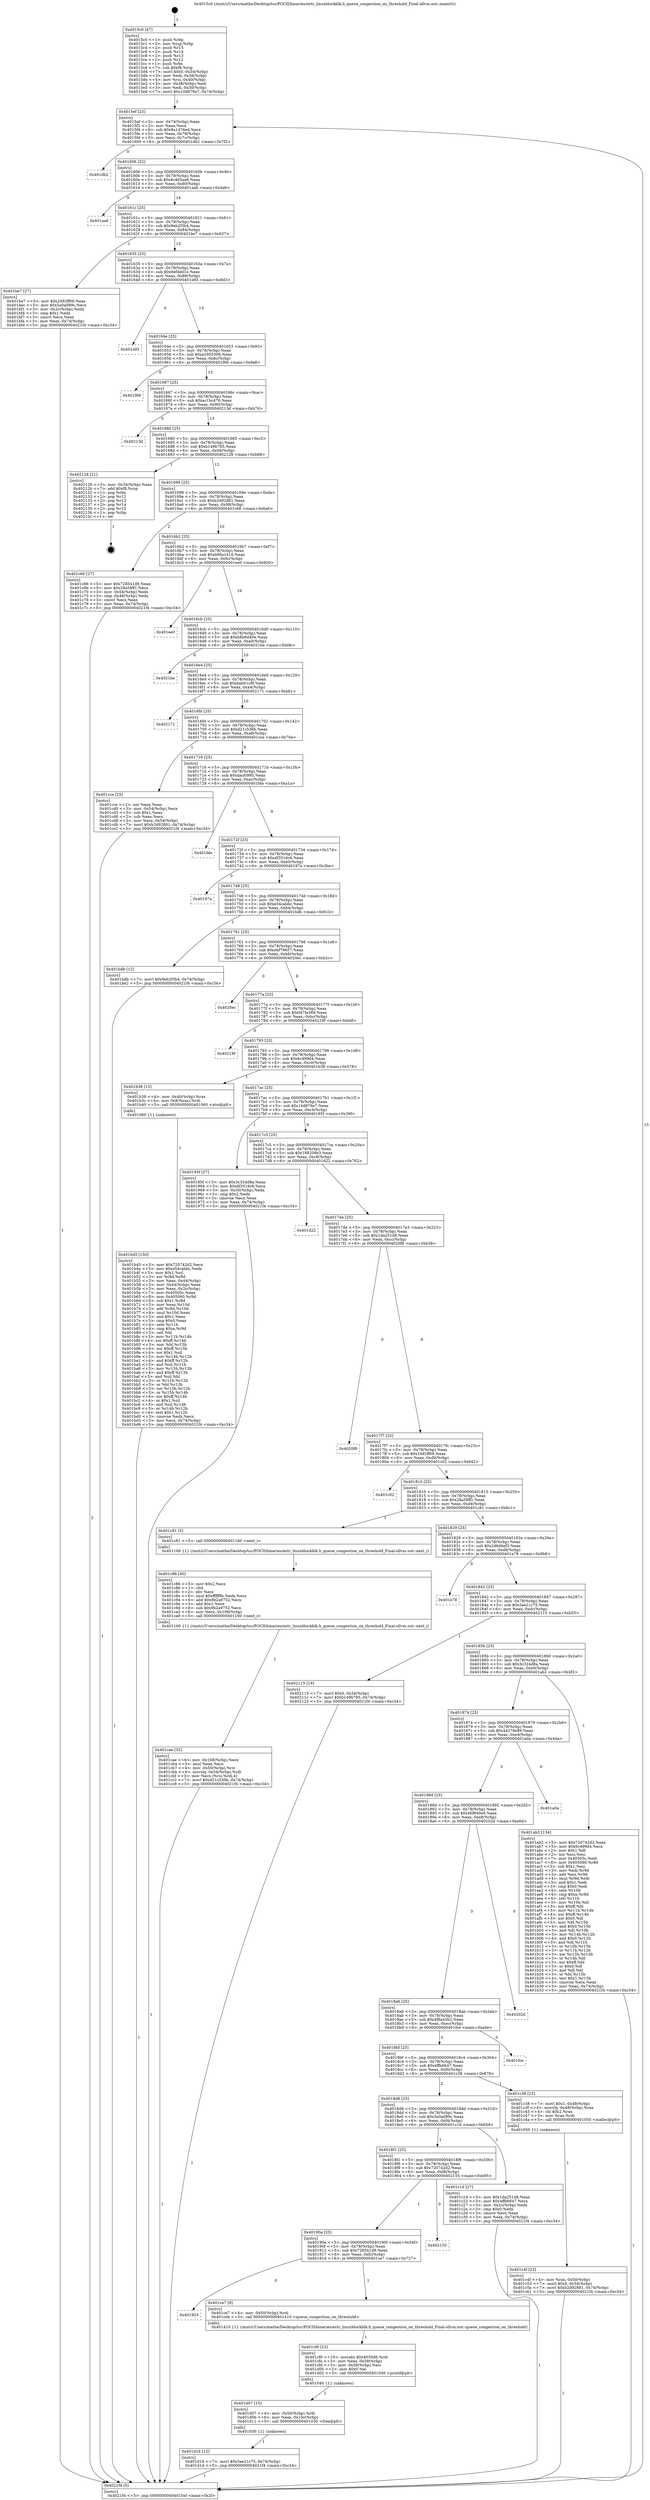 digraph "0x4015c0" {
  label = "0x4015c0 (/mnt/c/Users/mathe/Desktop/tcc/POCII/binaries/extr_linuxblockblk.h_queue_congestion_on_threshold_Final-ollvm.out::main(0))"
  labelloc = "t"
  node[shape=record]

  Entry [label="",width=0.3,height=0.3,shape=circle,fillcolor=black,style=filled]
  "0x4015ef" [label="{
     0x4015ef [23]\l
     | [instrs]\l
     &nbsp;&nbsp;0x4015ef \<+3\>: mov -0x74(%rbp),%eax\l
     &nbsp;&nbsp;0x4015f2 \<+2\>: mov %eax,%ecx\l
     &nbsp;&nbsp;0x4015f4 \<+6\>: sub $0x8a1476ed,%ecx\l
     &nbsp;&nbsp;0x4015fa \<+3\>: mov %eax,-0x78(%rbp)\l
     &nbsp;&nbsp;0x4015fd \<+3\>: mov %ecx,-0x7c(%rbp)\l
     &nbsp;&nbsp;0x401600 \<+6\>: je 0000000000401db2 \<main+0x7f2\>\l
  }"]
  "0x401db2" [label="{
     0x401db2\l
  }", style=dashed]
  "0x401606" [label="{
     0x401606 [22]\l
     | [instrs]\l
     &nbsp;&nbsp;0x401606 \<+5\>: jmp 000000000040160b \<main+0x4b\>\l
     &nbsp;&nbsp;0x40160b \<+3\>: mov -0x78(%rbp),%eax\l
     &nbsp;&nbsp;0x40160e \<+5\>: sub $0x8c465ae8,%eax\l
     &nbsp;&nbsp;0x401613 \<+3\>: mov %eax,-0x80(%rbp)\l
     &nbsp;&nbsp;0x401616 \<+6\>: je 0000000000401aa6 \<main+0x4e6\>\l
  }"]
  Exit [label="",width=0.3,height=0.3,shape=circle,fillcolor=black,style=filled,peripheries=2]
  "0x401aa6" [label="{
     0x401aa6\l
  }", style=dashed]
  "0x40161c" [label="{
     0x40161c [25]\l
     | [instrs]\l
     &nbsp;&nbsp;0x40161c \<+5\>: jmp 0000000000401621 \<main+0x61\>\l
     &nbsp;&nbsp;0x401621 \<+3\>: mov -0x78(%rbp),%eax\l
     &nbsp;&nbsp;0x401624 \<+5\>: sub $0x9eb2f3b4,%eax\l
     &nbsp;&nbsp;0x401629 \<+6\>: mov %eax,-0x84(%rbp)\l
     &nbsp;&nbsp;0x40162f \<+6\>: je 0000000000401be7 \<main+0x627\>\l
  }"]
  "0x401d16" [label="{
     0x401d16 [12]\l
     | [instrs]\l
     &nbsp;&nbsp;0x401d16 \<+7\>: movl $0x3ae21c75,-0x74(%rbp)\l
     &nbsp;&nbsp;0x401d1d \<+5\>: jmp 00000000004021f4 \<main+0xc34\>\l
  }"]
  "0x401be7" [label="{
     0x401be7 [27]\l
     | [instrs]\l
     &nbsp;&nbsp;0x401be7 \<+5\>: mov $0x2492ff09,%eax\l
     &nbsp;&nbsp;0x401bec \<+5\>: mov $0x5a0a089c,%ecx\l
     &nbsp;&nbsp;0x401bf1 \<+3\>: mov -0x2c(%rbp),%edx\l
     &nbsp;&nbsp;0x401bf4 \<+3\>: cmp $0x1,%edx\l
     &nbsp;&nbsp;0x401bf7 \<+3\>: cmovl %ecx,%eax\l
     &nbsp;&nbsp;0x401bfa \<+3\>: mov %eax,-0x74(%rbp)\l
     &nbsp;&nbsp;0x401bfd \<+5\>: jmp 00000000004021f4 \<main+0xc34\>\l
  }"]
  "0x401635" [label="{
     0x401635 [25]\l
     | [instrs]\l
     &nbsp;&nbsp;0x401635 \<+5\>: jmp 000000000040163a \<main+0x7a\>\l
     &nbsp;&nbsp;0x40163a \<+3\>: mov -0x78(%rbp),%eax\l
     &nbsp;&nbsp;0x40163d \<+5\>: sub $0x9ef4dd1e,%eax\l
     &nbsp;&nbsp;0x401642 \<+6\>: mov %eax,-0x88(%rbp)\l
     &nbsp;&nbsp;0x401648 \<+6\>: je 0000000000401e93 \<main+0x8d3\>\l
  }"]
  "0x401d07" [label="{
     0x401d07 [15]\l
     | [instrs]\l
     &nbsp;&nbsp;0x401d07 \<+4\>: mov -0x50(%rbp),%rdi\l
     &nbsp;&nbsp;0x401d0b \<+6\>: mov %eax,-0x10c(%rbp)\l
     &nbsp;&nbsp;0x401d11 \<+5\>: call 0000000000401030 \<free@plt\>\l
     | [calls]\l
     &nbsp;&nbsp;0x401030 \{1\} (unknown)\l
  }"]
  "0x401e93" [label="{
     0x401e93\l
  }", style=dashed]
  "0x40164e" [label="{
     0x40164e [25]\l
     | [instrs]\l
     &nbsp;&nbsp;0x40164e \<+5\>: jmp 0000000000401653 \<main+0x93\>\l
     &nbsp;&nbsp;0x401653 \<+3\>: mov -0x78(%rbp),%eax\l
     &nbsp;&nbsp;0x401656 \<+5\>: sub $0xa2955306,%eax\l
     &nbsp;&nbsp;0x40165b \<+6\>: mov %eax,-0x8c(%rbp)\l
     &nbsp;&nbsp;0x401661 \<+6\>: je 0000000000401f66 \<main+0x9a6\>\l
  }"]
  "0x401cf0" [label="{
     0x401cf0 [23]\l
     | [instrs]\l
     &nbsp;&nbsp;0x401cf0 \<+10\>: movabs $0x4030d6,%rdi\l
     &nbsp;&nbsp;0x401cfa \<+3\>: mov %eax,-0x58(%rbp)\l
     &nbsp;&nbsp;0x401cfd \<+3\>: mov -0x58(%rbp),%esi\l
     &nbsp;&nbsp;0x401d00 \<+2\>: mov $0x0,%al\l
     &nbsp;&nbsp;0x401d02 \<+5\>: call 0000000000401040 \<printf@plt\>\l
     | [calls]\l
     &nbsp;&nbsp;0x401040 \{1\} (unknown)\l
  }"]
  "0x401f66" [label="{
     0x401f66\l
  }", style=dashed]
  "0x401667" [label="{
     0x401667 [25]\l
     | [instrs]\l
     &nbsp;&nbsp;0x401667 \<+5\>: jmp 000000000040166c \<main+0xac\>\l
     &nbsp;&nbsp;0x40166c \<+3\>: mov -0x78(%rbp),%eax\l
     &nbsp;&nbsp;0x40166f \<+5\>: sub $0xac1bc476,%eax\l
     &nbsp;&nbsp;0x401674 \<+6\>: mov %eax,-0x90(%rbp)\l
     &nbsp;&nbsp;0x40167a \<+6\>: je 000000000040213d \<main+0xb7d\>\l
  }"]
  "0x401923" [label="{
     0x401923\l
  }", style=dashed]
  "0x40213d" [label="{
     0x40213d\l
  }", style=dashed]
  "0x401680" [label="{
     0x401680 [25]\l
     | [instrs]\l
     &nbsp;&nbsp;0x401680 \<+5\>: jmp 0000000000401685 \<main+0xc5\>\l
     &nbsp;&nbsp;0x401685 \<+3\>: mov -0x78(%rbp),%eax\l
     &nbsp;&nbsp;0x401688 \<+5\>: sub $0xb149b785,%eax\l
     &nbsp;&nbsp;0x40168d \<+6\>: mov %eax,-0x94(%rbp)\l
     &nbsp;&nbsp;0x401693 \<+6\>: je 0000000000402128 \<main+0xb68\>\l
  }"]
  "0x401ce7" [label="{
     0x401ce7 [9]\l
     | [instrs]\l
     &nbsp;&nbsp;0x401ce7 \<+4\>: mov -0x50(%rbp),%rdi\l
     &nbsp;&nbsp;0x401ceb \<+5\>: call 0000000000401410 \<queue_congestion_on_threshold\>\l
     | [calls]\l
     &nbsp;&nbsp;0x401410 \{1\} (/mnt/c/Users/mathe/Desktop/tcc/POCII/binaries/extr_linuxblockblk.h_queue_congestion_on_threshold_Final-ollvm.out::queue_congestion_on_threshold)\l
  }"]
  "0x402128" [label="{
     0x402128 [21]\l
     | [instrs]\l
     &nbsp;&nbsp;0x402128 \<+3\>: mov -0x34(%rbp),%eax\l
     &nbsp;&nbsp;0x40212b \<+7\>: add $0xf8,%rsp\l
     &nbsp;&nbsp;0x402132 \<+1\>: pop %rbx\l
     &nbsp;&nbsp;0x402133 \<+2\>: pop %r12\l
     &nbsp;&nbsp;0x402135 \<+2\>: pop %r13\l
     &nbsp;&nbsp;0x402137 \<+2\>: pop %r14\l
     &nbsp;&nbsp;0x402139 \<+2\>: pop %r15\l
     &nbsp;&nbsp;0x40213b \<+1\>: pop %rbp\l
     &nbsp;&nbsp;0x40213c \<+1\>: ret\l
  }"]
  "0x401699" [label="{
     0x401699 [25]\l
     | [instrs]\l
     &nbsp;&nbsp;0x401699 \<+5\>: jmp 000000000040169e \<main+0xde\>\l
     &nbsp;&nbsp;0x40169e \<+3\>: mov -0x78(%rbp),%eax\l
     &nbsp;&nbsp;0x4016a1 \<+5\>: sub $0xb2d92881,%eax\l
     &nbsp;&nbsp;0x4016a6 \<+6\>: mov %eax,-0x98(%rbp)\l
     &nbsp;&nbsp;0x4016ac \<+6\>: je 0000000000401c66 \<main+0x6a6\>\l
  }"]
  "0x40190a" [label="{
     0x40190a [25]\l
     | [instrs]\l
     &nbsp;&nbsp;0x40190a \<+5\>: jmp 000000000040190f \<main+0x34f\>\l
     &nbsp;&nbsp;0x40190f \<+3\>: mov -0x78(%rbp),%eax\l
     &nbsp;&nbsp;0x401912 \<+5\>: sub $0x728541d9,%eax\l
     &nbsp;&nbsp;0x401917 \<+6\>: mov %eax,-0xfc(%rbp)\l
     &nbsp;&nbsp;0x40191d \<+6\>: je 0000000000401ce7 \<main+0x727\>\l
  }"]
  "0x401c66" [label="{
     0x401c66 [27]\l
     | [instrs]\l
     &nbsp;&nbsp;0x401c66 \<+5\>: mov $0x728541d9,%eax\l
     &nbsp;&nbsp;0x401c6b \<+5\>: mov $0x28a58ff1,%ecx\l
     &nbsp;&nbsp;0x401c70 \<+3\>: mov -0x54(%rbp),%edx\l
     &nbsp;&nbsp;0x401c73 \<+3\>: cmp -0x48(%rbp),%edx\l
     &nbsp;&nbsp;0x401c76 \<+3\>: cmovl %ecx,%eax\l
     &nbsp;&nbsp;0x401c79 \<+3\>: mov %eax,-0x74(%rbp)\l
     &nbsp;&nbsp;0x401c7c \<+5\>: jmp 00000000004021f4 \<main+0xc34\>\l
  }"]
  "0x4016b2" [label="{
     0x4016b2 [25]\l
     | [instrs]\l
     &nbsp;&nbsp;0x4016b2 \<+5\>: jmp 00000000004016b7 \<main+0xf7\>\l
     &nbsp;&nbsp;0x4016b7 \<+3\>: mov -0x78(%rbp),%eax\l
     &nbsp;&nbsp;0x4016ba \<+5\>: sub $0xb89a1416,%eax\l
     &nbsp;&nbsp;0x4016bf \<+6\>: mov %eax,-0x9c(%rbp)\l
     &nbsp;&nbsp;0x4016c5 \<+6\>: je 0000000000401ee0 \<main+0x920\>\l
  }"]
  "0x402155" [label="{
     0x402155\l
  }", style=dashed]
  "0x401ee0" [label="{
     0x401ee0\l
  }", style=dashed]
  "0x4016cb" [label="{
     0x4016cb [25]\l
     | [instrs]\l
     &nbsp;&nbsp;0x4016cb \<+5\>: jmp 00000000004016d0 \<main+0x110\>\l
     &nbsp;&nbsp;0x4016d0 \<+3\>: mov -0x78(%rbp),%eax\l
     &nbsp;&nbsp;0x4016d3 \<+5\>: sub $0xb8b6d40e,%eax\l
     &nbsp;&nbsp;0x4016d8 \<+6\>: mov %eax,-0xa0(%rbp)\l
     &nbsp;&nbsp;0x4016de \<+6\>: je 00000000004021be \<main+0xbfe\>\l
  }"]
  "0x401cae" [label="{
     0x401cae [32]\l
     | [instrs]\l
     &nbsp;&nbsp;0x401cae \<+6\>: mov -0x108(%rbp),%ecx\l
     &nbsp;&nbsp;0x401cb4 \<+3\>: imul %eax,%ecx\l
     &nbsp;&nbsp;0x401cb7 \<+4\>: mov -0x50(%rbp),%rsi\l
     &nbsp;&nbsp;0x401cbb \<+4\>: movslq -0x54(%rbp),%rdi\l
     &nbsp;&nbsp;0x401cbf \<+3\>: mov %ecx,(%rsi,%rdi,4)\l
     &nbsp;&nbsp;0x401cc2 \<+7\>: movl $0xd21c536b,-0x74(%rbp)\l
     &nbsp;&nbsp;0x401cc9 \<+5\>: jmp 00000000004021f4 \<main+0xc34\>\l
  }"]
  "0x4021be" [label="{
     0x4021be\l
  }", style=dashed]
  "0x4016e4" [label="{
     0x4016e4 [25]\l
     | [instrs]\l
     &nbsp;&nbsp;0x4016e4 \<+5\>: jmp 00000000004016e9 \<main+0x129\>\l
     &nbsp;&nbsp;0x4016e9 \<+3\>: mov -0x78(%rbp),%eax\l
     &nbsp;&nbsp;0x4016ec \<+5\>: sub $0xbab01c9f,%eax\l
     &nbsp;&nbsp;0x4016f1 \<+6\>: mov %eax,-0xa4(%rbp)\l
     &nbsp;&nbsp;0x4016f7 \<+6\>: je 0000000000402171 \<main+0xbb1\>\l
  }"]
  "0x401c86" [label="{
     0x401c86 [40]\l
     | [instrs]\l
     &nbsp;&nbsp;0x401c86 \<+5\>: mov $0x2,%ecx\l
     &nbsp;&nbsp;0x401c8b \<+1\>: cltd\l
     &nbsp;&nbsp;0x401c8c \<+2\>: idiv %ecx\l
     &nbsp;&nbsp;0x401c8e \<+6\>: imul $0xfffffffe,%edx,%ecx\l
     &nbsp;&nbsp;0x401c94 \<+6\>: add $0x9b2a9752,%ecx\l
     &nbsp;&nbsp;0x401c9a \<+3\>: add $0x1,%ecx\l
     &nbsp;&nbsp;0x401c9d \<+6\>: sub $0x9b2a9752,%ecx\l
     &nbsp;&nbsp;0x401ca3 \<+6\>: mov %ecx,-0x108(%rbp)\l
     &nbsp;&nbsp;0x401ca9 \<+5\>: call 0000000000401160 \<next_i\>\l
     | [calls]\l
     &nbsp;&nbsp;0x401160 \{1\} (/mnt/c/Users/mathe/Desktop/tcc/POCII/binaries/extr_linuxblockblk.h_queue_congestion_on_threshold_Final-ollvm.out::next_i)\l
  }"]
  "0x402171" [label="{
     0x402171\l
  }", style=dashed]
  "0x4016fd" [label="{
     0x4016fd [25]\l
     | [instrs]\l
     &nbsp;&nbsp;0x4016fd \<+5\>: jmp 0000000000401702 \<main+0x142\>\l
     &nbsp;&nbsp;0x401702 \<+3\>: mov -0x78(%rbp),%eax\l
     &nbsp;&nbsp;0x401705 \<+5\>: sub $0xd21c536b,%eax\l
     &nbsp;&nbsp;0x40170a \<+6\>: mov %eax,-0xa8(%rbp)\l
     &nbsp;&nbsp;0x401710 \<+6\>: je 0000000000401cce \<main+0x70e\>\l
  }"]
  "0x401c4f" [label="{
     0x401c4f [23]\l
     | [instrs]\l
     &nbsp;&nbsp;0x401c4f \<+4\>: mov %rax,-0x50(%rbp)\l
     &nbsp;&nbsp;0x401c53 \<+7\>: movl $0x0,-0x54(%rbp)\l
     &nbsp;&nbsp;0x401c5a \<+7\>: movl $0xb2d92881,-0x74(%rbp)\l
     &nbsp;&nbsp;0x401c61 \<+5\>: jmp 00000000004021f4 \<main+0xc34\>\l
  }"]
  "0x401cce" [label="{
     0x401cce [25]\l
     | [instrs]\l
     &nbsp;&nbsp;0x401cce \<+2\>: xor %eax,%eax\l
     &nbsp;&nbsp;0x401cd0 \<+3\>: mov -0x54(%rbp),%ecx\l
     &nbsp;&nbsp;0x401cd3 \<+3\>: sub $0x1,%eax\l
     &nbsp;&nbsp;0x401cd6 \<+2\>: sub %eax,%ecx\l
     &nbsp;&nbsp;0x401cd8 \<+3\>: mov %ecx,-0x54(%rbp)\l
     &nbsp;&nbsp;0x401cdb \<+7\>: movl $0xb2d92881,-0x74(%rbp)\l
     &nbsp;&nbsp;0x401ce2 \<+5\>: jmp 00000000004021f4 \<main+0xc34\>\l
  }"]
  "0x401716" [label="{
     0x401716 [25]\l
     | [instrs]\l
     &nbsp;&nbsp;0x401716 \<+5\>: jmp 000000000040171b \<main+0x15b\>\l
     &nbsp;&nbsp;0x40171b \<+3\>: mov -0x78(%rbp),%eax\l
     &nbsp;&nbsp;0x40171e \<+5\>: sub $0xdacfc995,%eax\l
     &nbsp;&nbsp;0x401723 \<+6\>: mov %eax,-0xac(%rbp)\l
     &nbsp;&nbsp;0x401729 \<+6\>: je 0000000000401fda \<main+0xa1a\>\l
  }"]
  "0x4018f1" [label="{
     0x4018f1 [25]\l
     | [instrs]\l
     &nbsp;&nbsp;0x4018f1 \<+5\>: jmp 00000000004018f6 \<main+0x336\>\l
     &nbsp;&nbsp;0x4018f6 \<+3\>: mov -0x78(%rbp),%eax\l
     &nbsp;&nbsp;0x4018f9 \<+5\>: sub $0x720742d2,%eax\l
     &nbsp;&nbsp;0x4018fe \<+6\>: mov %eax,-0xf8(%rbp)\l
     &nbsp;&nbsp;0x401904 \<+6\>: je 0000000000402155 \<main+0xb95\>\l
  }"]
  "0x401fda" [label="{
     0x401fda\l
  }", style=dashed]
  "0x40172f" [label="{
     0x40172f [25]\l
     | [instrs]\l
     &nbsp;&nbsp;0x40172f \<+5\>: jmp 0000000000401734 \<main+0x174\>\l
     &nbsp;&nbsp;0x401734 \<+3\>: mov -0x78(%rbp),%eax\l
     &nbsp;&nbsp;0x401737 \<+5\>: sub $0xdf3516c6,%eax\l
     &nbsp;&nbsp;0x40173c \<+6\>: mov %eax,-0xb0(%rbp)\l
     &nbsp;&nbsp;0x401742 \<+6\>: je 000000000040197a \<main+0x3ba\>\l
  }"]
  "0x401c1d" [label="{
     0x401c1d [27]\l
     | [instrs]\l
     &nbsp;&nbsp;0x401c1d \<+5\>: mov $0x1da251d8,%eax\l
     &nbsp;&nbsp;0x401c22 \<+5\>: mov $0x4ffb6647,%ecx\l
     &nbsp;&nbsp;0x401c27 \<+3\>: mov -0x2c(%rbp),%edx\l
     &nbsp;&nbsp;0x401c2a \<+3\>: cmp $0x0,%edx\l
     &nbsp;&nbsp;0x401c2d \<+3\>: cmove %ecx,%eax\l
     &nbsp;&nbsp;0x401c30 \<+3\>: mov %eax,-0x74(%rbp)\l
     &nbsp;&nbsp;0x401c33 \<+5\>: jmp 00000000004021f4 \<main+0xc34\>\l
  }"]
  "0x40197a" [label="{
     0x40197a\l
  }", style=dashed]
  "0x401748" [label="{
     0x401748 [25]\l
     | [instrs]\l
     &nbsp;&nbsp;0x401748 \<+5\>: jmp 000000000040174d \<main+0x18d\>\l
     &nbsp;&nbsp;0x40174d \<+3\>: mov -0x78(%rbp),%eax\l
     &nbsp;&nbsp;0x401750 \<+5\>: sub $0xe54cabbc,%eax\l
     &nbsp;&nbsp;0x401755 \<+6\>: mov %eax,-0xb4(%rbp)\l
     &nbsp;&nbsp;0x40175b \<+6\>: je 0000000000401bdb \<main+0x61b\>\l
  }"]
  "0x4018d8" [label="{
     0x4018d8 [25]\l
     | [instrs]\l
     &nbsp;&nbsp;0x4018d8 \<+5\>: jmp 00000000004018dd \<main+0x31d\>\l
     &nbsp;&nbsp;0x4018dd \<+3\>: mov -0x78(%rbp),%eax\l
     &nbsp;&nbsp;0x4018e0 \<+5\>: sub $0x5a0a089c,%eax\l
     &nbsp;&nbsp;0x4018e5 \<+6\>: mov %eax,-0xf4(%rbp)\l
     &nbsp;&nbsp;0x4018eb \<+6\>: je 0000000000401c1d \<main+0x65d\>\l
  }"]
  "0x401bdb" [label="{
     0x401bdb [12]\l
     | [instrs]\l
     &nbsp;&nbsp;0x401bdb \<+7\>: movl $0x9eb2f3b4,-0x74(%rbp)\l
     &nbsp;&nbsp;0x401be2 \<+5\>: jmp 00000000004021f4 \<main+0xc34\>\l
  }"]
  "0x401761" [label="{
     0x401761 [25]\l
     | [instrs]\l
     &nbsp;&nbsp;0x401761 \<+5\>: jmp 0000000000401766 \<main+0x1a6\>\l
     &nbsp;&nbsp;0x401766 \<+3\>: mov -0x78(%rbp),%eax\l
     &nbsp;&nbsp;0x401769 \<+5\>: sub $0xebf79657,%eax\l
     &nbsp;&nbsp;0x40176e \<+6\>: mov %eax,-0xb8(%rbp)\l
     &nbsp;&nbsp;0x401774 \<+6\>: je 00000000004020ec \<main+0xb2c\>\l
  }"]
  "0x401c38" [label="{
     0x401c38 [23]\l
     | [instrs]\l
     &nbsp;&nbsp;0x401c38 \<+7\>: movl $0x1,-0x48(%rbp)\l
     &nbsp;&nbsp;0x401c3f \<+4\>: movslq -0x48(%rbp),%rax\l
     &nbsp;&nbsp;0x401c43 \<+4\>: shl $0x2,%rax\l
     &nbsp;&nbsp;0x401c47 \<+3\>: mov %rax,%rdi\l
     &nbsp;&nbsp;0x401c4a \<+5\>: call 0000000000401050 \<malloc@plt\>\l
     | [calls]\l
     &nbsp;&nbsp;0x401050 \{1\} (unknown)\l
  }"]
  "0x4020ec" [label="{
     0x4020ec\l
  }", style=dashed]
  "0x40177a" [label="{
     0x40177a [25]\l
     | [instrs]\l
     &nbsp;&nbsp;0x40177a \<+5\>: jmp 000000000040177f \<main+0x1bf\>\l
     &nbsp;&nbsp;0x40177f \<+3\>: mov -0x78(%rbp),%eax\l
     &nbsp;&nbsp;0x401782 \<+5\>: sub $0xf47fa369,%eax\l
     &nbsp;&nbsp;0x401787 \<+6\>: mov %eax,-0xbc(%rbp)\l
     &nbsp;&nbsp;0x40178d \<+6\>: je 000000000040219f \<main+0xbdf\>\l
  }"]
  "0x4018bf" [label="{
     0x4018bf [25]\l
     | [instrs]\l
     &nbsp;&nbsp;0x4018bf \<+5\>: jmp 00000000004018c4 \<main+0x304\>\l
     &nbsp;&nbsp;0x4018c4 \<+3\>: mov -0x78(%rbp),%eax\l
     &nbsp;&nbsp;0x4018c7 \<+5\>: sub $0x4ffb6647,%eax\l
     &nbsp;&nbsp;0x4018cc \<+6\>: mov %eax,-0xf0(%rbp)\l
     &nbsp;&nbsp;0x4018d2 \<+6\>: je 0000000000401c38 \<main+0x678\>\l
  }"]
  "0x40219f" [label="{
     0x40219f\l
  }", style=dashed]
  "0x401793" [label="{
     0x401793 [25]\l
     | [instrs]\l
     &nbsp;&nbsp;0x401793 \<+5\>: jmp 0000000000401798 \<main+0x1d8\>\l
     &nbsp;&nbsp;0x401798 \<+3\>: mov -0x78(%rbp),%eax\l
     &nbsp;&nbsp;0x40179b \<+5\>: sub $0x6c499d4,%eax\l
     &nbsp;&nbsp;0x4017a0 \<+6\>: mov %eax,-0xc0(%rbp)\l
     &nbsp;&nbsp;0x4017a6 \<+6\>: je 0000000000401b38 \<main+0x578\>\l
  }"]
  "0x401fce" [label="{
     0x401fce\l
  }", style=dashed]
  "0x401b38" [label="{
     0x401b38 [13]\l
     | [instrs]\l
     &nbsp;&nbsp;0x401b38 \<+4\>: mov -0x40(%rbp),%rax\l
     &nbsp;&nbsp;0x401b3c \<+4\>: mov 0x8(%rax),%rdi\l
     &nbsp;&nbsp;0x401b40 \<+5\>: call 0000000000401060 \<atoi@plt\>\l
     | [calls]\l
     &nbsp;&nbsp;0x401060 \{1\} (unknown)\l
  }"]
  "0x4017ac" [label="{
     0x4017ac [25]\l
     | [instrs]\l
     &nbsp;&nbsp;0x4017ac \<+5\>: jmp 00000000004017b1 \<main+0x1f1\>\l
     &nbsp;&nbsp;0x4017b1 \<+3\>: mov -0x78(%rbp),%eax\l
     &nbsp;&nbsp;0x4017b4 \<+5\>: sub $0x10d876e7,%eax\l
     &nbsp;&nbsp;0x4017b9 \<+6\>: mov %eax,-0xc4(%rbp)\l
     &nbsp;&nbsp;0x4017bf \<+6\>: je 000000000040195f \<main+0x39f\>\l
  }"]
  "0x4018a6" [label="{
     0x4018a6 [25]\l
     | [instrs]\l
     &nbsp;&nbsp;0x4018a6 \<+5\>: jmp 00000000004018ab \<main+0x2eb\>\l
     &nbsp;&nbsp;0x4018ab \<+3\>: mov -0x78(%rbp),%eax\l
     &nbsp;&nbsp;0x4018ae \<+5\>: sub $0x4f8a43b2,%eax\l
     &nbsp;&nbsp;0x4018b3 \<+6\>: mov %eax,-0xec(%rbp)\l
     &nbsp;&nbsp;0x4018b9 \<+6\>: je 0000000000401fce \<main+0xa0e\>\l
  }"]
  "0x40195f" [label="{
     0x40195f [27]\l
     | [instrs]\l
     &nbsp;&nbsp;0x40195f \<+5\>: mov $0x3c324d8a,%eax\l
     &nbsp;&nbsp;0x401964 \<+5\>: mov $0xdf3516c6,%ecx\l
     &nbsp;&nbsp;0x401969 \<+3\>: mov -0x30(%rbp),%edx\l
     &nbsp;&nbsp;0x40196c \<+3\>: cmp $0x2,%edx\l
     &nbsp;&nbsp;0x40196f \<+3\>: cmovne %ecx,%eax\l
     &nbsp;&nbsp;0x401972 \<+3\>: mov %eax,-0x74(%rbp)\l
     &nbsp;&nbsp;0x401975 \<+5\>: jmp 00000000004021f4 \<main+0xc34\>\l
  }"]
  "0x4017c5" [label="{
     0x4017c5 [25]\l
     | [instrs]\l
     &nbsp;&nbsp;0x4017c5 \<+5\>: jmp 00000000004017ca \<main+0x20a\>\l
     &nbsp;&nbsp;0x4017ca \<+3\>: mov -0x78(%rbp),%eax\l
     &nbsp;&nbsp;0x4017cd \<+5\>: sub $0x188209e3,%eax\l
     &nbsp;&nbsp;0x4017d2 \<+6\>: mov %eax,-0xc8(%rbp)\l
     &nbsp;&nbsp;0x4017d8 \<+6\>: je 0000000000401d22 \<main+0x762\>\l
  }"]
  "0x4021f4" [label="{
     0x4021f4 [5]\l
     | [instrs]\l
     &nbsp;&nbsp;0x4021f4 \<+5\>: jmp 00000000004015ef \<main+0x2f\>\l
  }"]
  "0x4015c0" [label="{
     0x4015c0 [47]\l
     | [instrs]\l
     &nbsp;&nbsp;0x4015c0 \<+1\>: push %rbp\l
     &nbsp;&nbsp;0x4015c1 \<+3\>: mov %rsp,%rbp\l
     &nbsp;&nbsp;0x4015c4 \<+2\>: push %r15\l
     &nbsp;&nbsp;0x4015c6 \<+2\>: push %r14\l
     &nbsp;&nbsp;0x4015c8 \<+2\>: push %r13\l
     &nbsp;&nbsp;0x4015ca \<+2\>: push %r12\l
     &nbsp;&nbsp;0x4015cc \<+1\>: push %rbx\l
     &nbsp;&nbsp;0x4015cd \<+7\>: sub $0xf8,%rsp\l
     &nbsp;&nbsp;0x4015d4 \<+7\>: movl $0x0,-0x34(%rbp)\l
     &nbsp;&nbsp;0x4015db \<+3\>: mov %edi,-0x38(%rbp)\l
     &nbsp;&nbsp;0x4015de \<+4\>: mov %rsi,-0x40(%rbp)\l
     &nbsp;&nbsp;0x4015e2 \<+3\>: mov -0x38(%rbp),%edi\l
     &nbsp;&nbsp;0x4015e5 \<+3\>: mov %edi,-0x30(%rbp)\l
     &nbsp;&nbsp;0x4015e8 \<+7\>: movl $0x10d876e7,-0x74(%rbp)\l
  }"]
  "0x40202d" [label="{
     0x40202d\l
  }", style=dashed]
  "0x401d22" [label="{
     0x401d22\l
  }", style=dashed]
  "0x4017de" [label="{
     0x4017de [25]\l
     | [instrs]\l
     &nbsp;&nbsp;0x4017de \<+5\>: jmp 00000000004017e3 \<main+0x223\>\l
     &nbsp;&nbsp;0x4017e3 \<+3\>: mov -0x78(%rbp),%eax\l
     &nbsp;&nbsp;0x4017e6 \<+5\>: sub $0x1da251d8,%eax\l
     &nbsp;&nbsp;0x4017eb \<+6\>: mov %eax,-0xcc(%rbp)\l
     &nbsp;&nbsp;0x4017f1 \<+6\>: je 00000000004020f8 \<main+0xb38\>\l
  }"]
  "0x40188d" [label="{
     0x40188d [25]\l
     | [instrs]\l
     &nbsp;&nbsp;0x40188d \<+5\>: jmp 0000000000401892 \<main+0x2d2\>\l
     &nbsp;&nbsp;0x401892 \<+3\>: mov -0x78(%rbp),%eax\l
     &nbsp;&nbsp;0x401895 \<+5\>: sub $0x46f840e9,%eax\l
     &nbsp;&nbsp;0x40189a \<+6\>: mov %eax,-0xe8(%rbp)\l
     &nbsp;&nbsp;0x4018a0 \<+6\>: je 000000000040202d \<main+0xa6d\>\l
  }"]
  "0x4020f8" [label="{
     0x4020f8\l
  }", style=dashed]
  "0x4017f7" [label="{
     0x4017f7 [25]\l
     | [instrs]\l
     &nbsp;&nbsp;0x4017f7 \<+5\>: jmp 00000000004017fc \<main+0x23c\>\l
     &nbsp;&nbsp;0x4017fc \<+3\>: mov -0x78(%rbp),%eax\l
     &nbsp;&nbsp;0x4017ff \<+5\>: sub $0x2492ff09,%eax\l
     &nbsp;&nbsp;0x401804 \<+6\>: mov %eax,-0xd0(%rbp)\l
     &nbsp;&nbsp;0x40180a \<+6\>: je 0000000000401c02 \<main+0x642\>\l
  }"]
  "0x401a0a" [label="{
     0x401a0a\l
  }", style=dashed]
  "0x401c02" [label="{
     0x401c02\l
  }", style=dashed]
  "0x401810" [label="{
     0x401810 [25]\l
     | [instrs]\l
     &nbsp;&nbsp;0x401810 \<+5\>: jmp 0000000000401815 \<main+0x255\>\l
     &nbsp;&nbsp;0x401815 \<+3\>: mov -0x78(%rbp),%eax\l
     &nbsp;&nbsp;0x401818 \<+5\>: sub $0x28a58ff1,%eax\l
     &nbsp;&nbsp;0x40181d \<+6\>: mov %eax,-0xd4(%rbp)\l
     &nbsp;&nbsp;0x401823 \<+6\>: je 0000000000401c81 \<main+0x6c1\>\l
  }"]
  "0x401b45" [label="{
     0x401b45 [150]\l
     | [instrs]\l
     &nbsp;&nbsp;0x401b45 \<+5\>: mov $0x720742d2,%ecx\l
     &nbsp;&nbsp;0x401b4a \<+5\>: mov $0xe54cabbc,%edx\l
     &nbsp;&nbsp;0x401b4f \<+3\>: mov $0x1,%sil\l
     &nbsp;&nbsp;0x401b52 \<+3\>: xor %r8d,%r8d\l
     &nbsp;&nbsp;0x401b55 \<+3\>: mov %eax,-0x44(%rbp)\l
     &nbsp;&nbsp;0x401b58 \<+3\>: mov -0x44(%rbp),%eax\l
     &nbsp;&nbsp;0x401b5b \<+3\>: mov %eax,-0x2c(%rbp)\l
     &nbsp;&nbsp;0x401b5e \<+7\>: mov 0x40505c,%eax\l
     &nbsp;&nbsp;0x401b65 \<+8\>: mov 0x405060,%r9d\l
     &nbsp;&nbsp;0x401b6d \<+4\>: sub $0x1,%r8d\l
     &nbsp;&nbsp;0x401b71 \<+3\>: mov %eax,%r10d\l
     &nbsp;&nbsp;0x401b74 \<+3\>: add %r8d,%r10d\l
     &nbsp;&nbsp;0x401b77 \<+4\>: imul %r10d,%eax\l
     &nbsp;&nbsp;0x401b7b \<+3\>: and $0x1,%eax\l
     &nbsp;&nbsp;0x401b7e \<+3\>: cmp $0x0,%eax\l
     &nbsp;&nbsp;0x401b81 \<+4\>: sete %r11b\l
     &nbsp;&nbsp;0x401b85 \<+4\>: cmp $0xa,%r9d\l
     &nbsp;&nbsp;0x401b89 \<+3\>: setl %bl\l
     &nbsp;&nbsp;0x401b8c \<+3\>: mov %r11b,%r14b\l
     &nbsp;&nbsp;0x401b8f \<+4\>: xor $0xff,%r14b\l
     &nbsp;&nbsp;0x401b93 \<+3\>: mov %bl,%r15b\l
     &nbsp;&nbsp;0x401b96 \<+4\>: xor $0xff,%r15b\l
     &nbsp;&nbsp;0x401b9a \<+4\>: xor $0x1,%sil\l
     &nbsp;&nbsp;0x401b9e \<+3\>: mov %r14b,%r12b\l
     &nbsp;&nbsp;0x401ba1 \<+4\>: and $0xff,%r12b\l
     &nbsp;&nbsp;0x401ba5 \<+3\>: and %sil,%r11b\l
     &nbsp;&nbsp;0x401ba8 \<+3\>: mov %r15b,%r13b\l
     &nbsp;&nbsp;0x401bab \<+4\>: and $0xff,%r13b\l
     &nbsp;&nbsp;0x401baf \<+3\>: and %sil,%bl\l
     &nbsp;&nbsp;0x401bb2 \<+3\>: or %r11b,%r12b\l
     &nbsp;&nbsp;0x401bb5 \<+3\>: or %bl,%r13b\l
     &nbsp;&nbsp;0x401bb8 \<+3\>: xor %r13b,%r12b\l
     &nbsp;&nbsp;0x401bbb \<+3\>: or %r15b,%r14b\l
     &nbsp;&nbsp;0x401bbe \<+4\>: xor $0xff,%r14b\l
     &nbsp;&nbsp;0x401bc2 \<+4\>: or $0x1,%sil\l
     &nbsp;&nbsp;0x401bc6 \<+3\>: and %sil,%r14b\l
     &nbsp;&nbsp;0x401bc9 \<+3\>: or %r14b,%r12b\l
     &nbsp;&nbsp;0x401bcc \<+4\>: test $0x1,%r12b\l
     &nbsp;&nbsp;0x401bd0 \<+3\>: cmovne %edx,%ecx\l
     &nbsp;&nbsp;0x401bd3 \<+3\>: mov %ecx,-0x74(%rbp)\l
     &nbsp;&nbsp;0x401bd6 \<+5\>: jmp 00000000004021f4 \<main+0xc34\>\l
  }"]
  "0x401c81" [label="{
     0x401c81 [5]\l
     | [instrs]\l
     &nbsp;&nbsp;0x401c81 \<+5\>: call 0000000000401160 \<next_i\>\l
     | [calls]\l
     &nbsp;&nbsp;0x401160 \{1\} (/mnt/c/Users/mathe/Desktop/tcc/POCII/binaries/extr_linuxblockblk.h_queue_congestion_on_threshold_Final-ollvm.out::next_i)\l
  }"]
  "0x401829" [label="{
     0x401829 [25]\l
     | [instrs]\l
     &nbsp;&nbsp;0x401829 \<+5\>: jmp 000000000040182e \<main+0x26e\>\l
     &nbsp;&nbsp;0x40182e \<+3\>: mov -0x78(%rbp),%eax\l
     &nbsp;&nbsp;0x401831 \<+5\>: sub $0x2d8d6ef3,%eax\l
     &nbsp;&nbsp;0x401836 \<+6\>: mov %eax,-0xd8(%rbp)\l
     &nbsp;&nbsp;0x40183c \<+6\>: je 0000000000401e78 \<main+0x8b8\>\l
  }"]
  "0x401874" [label="{
     0x401874 [25]\l
     | [instrs]\l
     &nbsp;&nbsp;0x401874 \<+5\>: jmp 0000000000401879 \<main+0x2b9\>\l
     &nbsp;&nbsp;0x401879 \<+3\>: mov -0x78(%rbp),%eax\l
     &nbsp;&nbsp;0x40187c \<+5\>: sub $0x44278e89,%eax\l
     &nbsp;&nbsp;0x401881 \<+6\>: mov %eax,-0xe4(%rbp)\l
     &nbsp;&nbsp;0x401887 \<+6\>: je 0000000000401a0a \<main+0x44a\>\l
  }"]
  "0x401e78" [label="{
     0x401e78\l
  }", style=dashed]
  "0x401842" [label="{
     0x401842 [25]\l
     | [instrs]\l
     &nbsp;&nbsp;0x401842 \<+5\>: jmp 0000000000401847 \<main+0x287\>\l
     &nbsp;&nbsp;0x401847 \<+3\>: mov -0x78(%rbp),%eax\l
     &nbsp;&nbsp;0x40184a \<+5\>: sub $0x3ae21c75,%eax\l
     &nbsp;&nbsp;0x40184f \<+6\>: mov %eax,-0xdc(%rbp)\l
     &nbsp;&nbsp;0x401855 \<+6\>: je 0000000000402115 \<main+0xb55\>\l
  }"]
  "0x401ab2" [label="{
     0x401ab2 [134]\l
     | [instrs]\l
     &nbsp;&nbsp;0x401ab2 \<+5\>: mov $0x720742d2,%eax\l
     &nbsp;&nbsp;0x401ab7 \<+5\>: mov $0x6c499d4,%ecx\l
     &nbsp;&nbsp;0x401abc \<+2\>: mov $0x1,%dl\l
     &nbsp;&nbsp;0x401abe \<+2\>: xor %esi,%esi\l
     &nbsp;&nbsp;0x401ac0 \<+7\>: mov 0x40505c,%edi\l
     &nbsp;&nbsp;0x401ac7 \<+8\>: mov 0x405060,%r8d\l
     &nbsp;&nbsp;0x401acf \<+3\>: sub $0x1,%esi\l
     &nbsp;&nbsp;0x401ad2 \<+3\>: mov %edi,%r9d\l
     &nbsp;&nbsp;0x401ad5 \<+3\>: add %esi,%r9d\l
     &nbsp;&nbsp;0x401ad8 \<+4\>: imul %r9d,%edi\l
     &nbsp;&nbsp;0x401adc \<+3\>: and $0x1,%edi\l
     &nbsp;&nbsp;0x401adf \<+3\>: cmp $0x0,%edi\l
     &nbsp;&nbsp;0x401ae2 \<+4\>: sete %r10b\l
     &nbsp;&nbsp;0x401ae6 \<+4\>: cmp $0xa,%r8d\l
     &nbsp;&nbsp;0x401aea \<+4\>: setl %r11b\l
     &nbsp;&nbsp;0x401aee \<+3\>: mov %r10b,%bl\l
     &nbsp;&nbsp;0x401af1 \<+3\>: xor $0xff,%bl\l
     &nbsp;&nbsp;0x401af4 \<+3\>: mov %r11b,%r14b\l
     &nbsp;&nbsp;0x401af7 \<+4\>: xor $0xff,%r14b\l
     &nbsp;&nbsp;0x401afb \<+3\>: xor $0x0,%dl\l
     &nbsp;&nbsp;0x401afe \<+3\>: mov %bl,%r15b\l
     &nbsp;&nbsp;0x401b01 \<+4\>: and $0x0,%r15b\l
     &nbsp;&nbsp;0x401b05 \<+3\>: and %dl,%r10b\l
     &nbsp;&nbsp;0x401b08 \<+3\>: mov %r14b,%r12b\l
     &nbsp;&nbsp;0x401b0b \<+4\>: and $0x0,%r12b\l
     &nbsp;&nbsp;0x401b0f \<+3\>: and %dl,%r11b\l
     &nbsp;&nbsp;0x401b12 \<+3\>: or %r10b,%r15b\l
     &nbsp;&nbsp;0x401b15 \<+3\>: or %r11b,%r12b\l
     &nbsp;&nbsp;0x401b18 \<+3\>: xor %r12b,%r15b\l
     &nbsp;&nbsp;0x401b1b \<+3\>: or %r14b,%bl\l
     &nbsp;&nbsp;0x401b1e \<+3\>: xor $0xff,%bl\l
     &nbsp;&nbsp;0x401b21 \<+3\>: or $0x0,%dl\l
     &nbsp;&nbsp;0x401b24 \<+2\>: and %dl,%bl\l
     &nbsp;&nbsp;0x401b26 \<+3\>: or %bl,%r15b\l
     &nbsp;&nbsp;0x401b29 \<+4\>: test $0x1,%r15b\l
     &nbsp;&nbsp;0x401b2d \<+3\>: cmovne %ecx,%eax\l
     &nbsp;&nbsp;0x401b30 \<+3\>: mov %eax,-0x74(%rbp)\l
     &nbsp;&nbsp;0x401b33 \<+5\>: jmp 00000000004021f4 \<main+0xc34\>\l
  }"]
  "0x402115" [label="{
     0x402115 [19]\l
     | [instrs]\l
     &nbsp;&nbsp;0x402115 \<+7\>: movl $0x0,-0x34(%rbp)\l
     &nbsp;&nbsp;0x40211c \<+7\>: movl $0xb149b785,-0x74(%rbp)\l
     &nbsp;&nbsp;0x402123 \<+5\>: jmp 00000000004021f4 \<main+0xc34\>\l
  }"]
  "0x40185b" [label="{
     0x40185b [25]\l
     | [instrs]\l
     &nbsp;&nbsp;0x40185b \<+5\>: jmp 0000000000401860 \<main+0x2a0\>\l
     &nbsp;&nbsp;0x401860 \<+3\>: mov -0x78(%rbp),%eax\l
     &nbsp;&nbsp;0x401863 \<+5\>: sub $0x3c324d8a,%eax\l
     &nbsp;&nbsp;0x401868 \<+6\>: mov %eax,-0xe0(%rbp)\l
     &nbsp;&nbsp;0x40186e \<+6\>: je 0000000000401ab2 \<main+0x4f2\>\l
  }"]
  Entry -> "0x4015c0" [label=" 1"]
  "0x4015ef" -> "0x401db2" [label=" 0"]
  "0x4015ef" -> "0x401606" [label=" 14"]
  "0x402128" -> Exit [label=" 1"]
  "0x401606" -> "0x401aa6" [label=" 0"]
  "0x401606" -> "0x40161c" [label=" 14"]
  "0x402115" -> "0x4021f4" [label=" 1"]
  "0x40161c" -> "0x401be7" [label=" 1"]
  "0x40161c" -> "0x401635" [label=" 13"]
  "0x401d16" -> "0x4021f4" [label=" 1"]
  "0x401635" -> "0x401e93" [label=" 0"]
  "0x401635" -> "0x40164e" [label=" 13"]
  "0x401d07" -> "0x401d16" [label=" 1"]
  "0x40164e" -> "0x401f66" [label=" 0"]
  "0x40164e" -> "0x401667" [label=" 13"]
  "0x401cf0" -> "0x401d07" [label=" 1"]
  "0x401667" -> "0x40213d" [label=" 0"]
  "0x401667" -> "0x401680" [label=" 13"]
  "0x401ce7" -> "0x401cf0" [label=" 1"]
  "0x401680" -> "0x402128" [label=" 1"]
  "0x401680" -> "0x401699" [label=" 12"]
  "0x40190a" -> "0x401923" [label=" 0"]
  "0x401699" -> "0x401c66" [label=" 2"]
  "0x401699" -> "0x4016b2" [label=" 10"]
  "0x40190a" -> "0x401ce7" [label=" 1"]
  "0x4016b2" -> "0x401ee0" [label=" 0"]
  "0x4016b2" -> "0x4016cb" [label=" 10"]
  "0x4018f1" -> "0x40190a" [label=" 1"]
  "0x4016cb" -> "0x4021be" [label=" 0"]
  "0x4016cb" -> "0x4016e4" [label=" 10"]
  "0x4018f1" -> "0x402155" [label=" 0"]
  "0x4016e4" -> "0x402171" [label=" 0"]
  "0x4016e4" -> "0x4016fd" [label=" 10"]
  "0x401cce" -> "0x4021f4" [label=" 1"]
  "0x4016fd" -> "0x401cce" [label=" 1"]
  "0x4016fd" -> "0x401716" [label=" 9"]
  "0x401cae" -> "0x4021f4" [label=" 1"]
  "0x401716" -> "0x401fda" [label=" 0"]
  "0x401716" -> "0x40172f" [label=" 9"]
  "0x401c86" -> "0x401cae" [label=" 1"]
  "0x40172f" -> "0x40197a" [label=" 0"]
  "0x40172f" -> "0x401748" [label=" 9"]
  "0x401c81" -> "0x401c86" [label=" 1"]
  "0x401748" -> "0x401bdb" [label=" 1"]
  "0x401748" -> "0x401761" [label=" 8"]
  "0x401c4f" -> "0x4021f4" [label=" 1"]
  "0x401761" -> "0x4020ec" [label=" 0"]
  "0x401761" -> "0x40177a" [label=" 8"]
  "0x401c38" -> "0x401c4f" [label=" 1"]
  "0x40177a" -> "0x40219f" [label=" 0"]
  "0x40177a" -> "0x401793" [label=" 8"]
  "0x4018d8" -> "0x4018f1" [label=" 1"]
  "0x401793" -> "0x401b38" [label=" 1"]
  "0x401793" -> "0x4017ac" [label=" 7"]
  "0x4018d8" -> "0x401c1d" [label=" 1"]
  "0x4017ac" -> "0x40195f" [label=" 1"]
  "0x4017ac" -> "0x4017c5" [label=" 6"]
  "0x40195f" -> "0x4021f4" [label=" 1"]
  "0x4015c0" -> "0x4015ef" [label=" 1"]
  "0x4021f4" -> "0x4015ef" [label=" 13"]
  "0x4018bf" -> "0x4018d8" [label=" 2"]
  "0x4017c5" -> "0x401d22" [label=" 0"]
  "0x4017c5" -> "0x4017de" [label=" 6"]
  "0x4018bf" -> "0x401c38" [label=" 1"]
  "0x4017de" -> "0x4020f8" [label=" 0"]
  "0x4017de" -> "0x4017f7" [label=" 6"]
  "0x4018a6" -> "0x4018bf" [label=" 3"]
  "0x4017f7" -> "0x401c02" [label=" 0"]
  "0x4017f7" -> "0x401810" [label=" 6"]
  "0x4018a6" -> "0x401fce" [label=" 0"]
  "0x401810" -> "0x401c81" [label=" 1"]
  "0x401810" -> "0x401829" [label=" 5"]
  "0x40188d" -> "0x4018a6" [label=" 3"]
  "0x401829" -> "0x401e78" [label=" 0"]
  "0x401829" -> "0x401842" [label=" 5"]
  "0x40188d" -> "0x40202d" [label=" 0"]
  "0x401842" -> "0x402115" [label=" 1"]
  "0x401842" -> "0x40185b" [label=" 4"]
  "0x401c1d" -> "0x4021f4" [label=" 1"]
  "0x40185b" -> "0x401ab2" [label=" 1"]
  "0x40185b" -> "0x401874" [label=" 3"]
  "0x401ab2" -> "0x4021f4" [label=" 1"]
  "0x401b38" -> "0x401b45" [label=" 1"]
  "0x401b45" -> "0x4021f4" [label=" 1"]
  "0x401bdb" -> "0x4021f4" [label=" 1"]
  "0x401be7" -> "0x4021f4" [label=" 1"]
  "0x401c66" -> "0x4021f4" [label=" 2"]
  "0x401874" -> "0x401a0a" [label=" 0"]
  "0x401874" -> "0x40188d" [label=" 3"]
}
